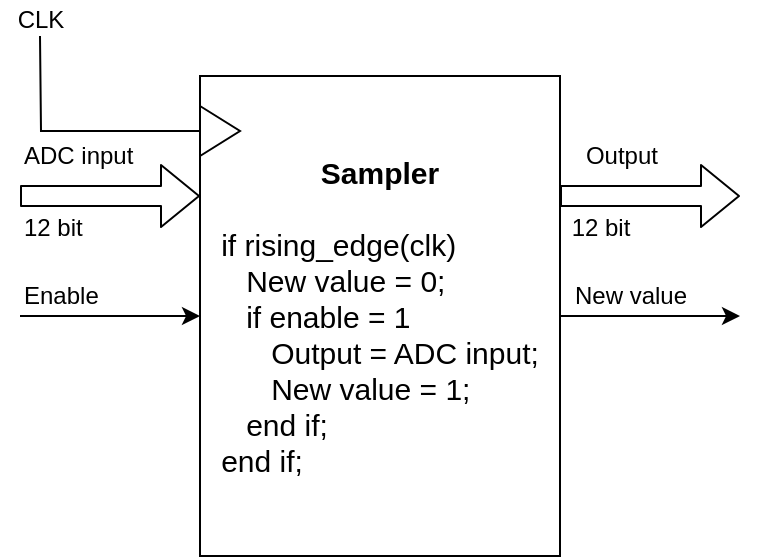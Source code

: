 <mxfile version="12.3.9" type="device" pages="1"><diagram id="-dzmXtSO23pV-Ogwf-Iz" name="Page-1"><mxGraphModel dx="1185" dy="594" grid="1" gridSize="10" guides="1" tooltips="1" connect="1" arrows="1" fold="1" page="1" pageScale="1" pageWidth="1169" pageHeight="827" math="0" shadow="0"><root><mxCell id="0"/><mxCell id="1" parent="0"/><mxCell id="elxCA6JIcfsADCXrhERZ-16" style="edgeStyle=orthogonalEdgeStyle;rounded=0;orthogonalLoop=1;jettySize=auto;html=1;exitX=1;exitY=0.5;exitDx=0;exitDy=0;endArrow=classic;endFill=1;" edge="1" parent="1" source="elxCA6JIcfsADCXrhERZ-1"><mxGeometry relative="1" as="geometry"><mxPoint x="600" y="240" as="targetPoint"/></mxGeometry></mxCell><mxCell id="elxCA6JIcfsADCXrhERZ-1" value="&lt;font style=&quot;font-size: 15px&quot;&gt;&lt;b&gt;Sampler&lt;/b&gt;&lt;br&gt;&lt;/font&gt;&lt;div style=&quot;text-align: left ; font-size: 15px&quot;&gt;&lt;span&gt;&lt;font style=&quot;font-size: 15px&quot;&gt;&lt;br&gt;&lt;/font&gt;&lt;/span&gt;&lt;/div&gt;&lt;div style=&quot;text-align: left ; font-size: 15px&quot;&gt;&lt;span&gt;&lt;font style=&quot;font-size: 15px&quot;&gt;if rising_edge(clk)&lt;/font&gt;&lt;/span&gt;&lt;/div&gt;&lt;div style=&quot;text-align: left ; font-size: 15px&quot;&gt;&lt;span&gt;&lt;font style=&quot;font-size: 15px&quot;&gt;&amp;nbsp; &amp;nbsp;New value = 0;&lt;/font&gt;&lt;/span&gt;&lt;/div&gt;&lt;div style=&quot;text-align: left ; font-size: 15px&quot;&gt;&lt;span&gt;&lt;font style=&quot;font-size: 15px&quot;&gt;&amp;nbsp; &amp;nbsp;if enable = 1&lt;/font&gt;&lt;/span&gt;&lt;/div&gt;&lt;div style=&quot;text-align: left ; font-size: 15px&quot;&gt;&lt;span&gt;&lt;font style=&quot;font-size: 15px&quot;&gt;&amp;nbsp; &amp;nbsp; &amp;nbsp; Output = ADC input;&lt;/font&gt;&lt;/span&gt;&lt;/div&gt;&lt;div style=&quot;text-align: left ; font-size: 15px&quot;&gt;&lt;span&gt;&lt;font style=&quot;font-size: 15px&quot;&gt;&amp;nbsp; &amp;nbsp; &amp;nbsp; New value = 1;&lt;/font&gt;&lt;/span&gt;&lt;/div&gt;&lt;div style=&quot;text-align: left ; font-size: 15px&quot;&gt;&lt;font style=&quot;font-size: 15px&quot;&gt;&amp;nbsp; &amp;nbsp;end if;&lt;/font&gt;&lt;/div&gt;&lt;div style=&quot;text-align: left ; font-size: 15px&quot;&gt;&lt;font style=&quot;font-size: 15px&quot;&gt;end if;&lt;/font&gt;&lt;/div&gt;" style="rounded=0;whiteSpace=wrap;html=1;" vertex="1" parent="1"><mxGeometry x="330" y="120" width="180" height="240" as="geometry"/></mxCell><mxCell id="elxCA6JIcfsADCXrhERZ-2" value="" style="shape=flexArrow;endArrow=classic;html=1;entryX=0;entryY=0.25;entryDx=0;entryDy=0;" edge="1" parent="1" target="elxCA6JIcfsADCXrhERZ-1"><mxGeometry width="50" height="50" relative="1" as="geometry"><mxPoint x="240" y="180" as="sourcePoint"/><mxPoint x="160" y="210" as="targetPoint"/></mxGeometry></mxCell><mxCell id="elxCA6JIcfsADCXrhERZ-3" value="12 bit" style="text;html=1;align=left;verticalAlign=middle;resizable=0;points=[];;autosize=1;" vertex="1" parent="1"><mxGeometry x="240" y="186" width="40" height="20" as="geometry"/></mxCell><mxCell id="elxCA6JIcfsADCXrhERZ-5" style="edgeStyle=orthogonalEdgeStyle;rounded=0;orthogonalLoop=1;jettySize=auto;html=1;exitX=0;exitY=0.5;exitDx=0;exitDy=0;endArrow=none;endFill=0;" edge="1" parent="1" source="elxCA6JIcfsADCXrhERZ-4"><mxGeometry relative="1" as="geometry"><mxPoint x="250" y="100" as="targetPoint"/></mxGeometry></mxCell><mxCell id="elxCA6JIcfsADCXrhERZ-4" value="" style="triangle;whiteSpace=wrap;html=1;" vertex="1" parent="1"><mxGeometry x="330" y="135" width="20" height="25" as="geometry"/></mxCell><mxCell id="elxCA6JIcfsADCXrhERZ-6" value="CLK" style="text;html=1;align=center;verticalAlign=middle;resizable=0;points=[];;autosize=1;" vertex="1" parent="1"><mxGeometry x="230" y="82" width="40" height="20" as="geometry"/></mxCell><mxCell id="elxCA6JIcfsADCXrhERZ-8" value="ADC input" style="text;html=1;align=left;verticalAlign=middle;resizable=0;points=[];;autosize=1;" vertex="1" parent="1"><mxGeometry x="240" y="150" width="70" height="20" as="geometry"/></mxCell><mxCell id="elxCA6JIcfsADCXrhERZ-9" value="Output" style="text;html=1;align=right;verticalAlign=middle;resizable=0;points=[];;autosize=1;" vertex="1" parent="1"><mxGeometry x="510" y="150" width="50" height="20" as="geometry"/></mxCell><mxCell id="elxCA6JIcfsADCXrhERZ-10" value="" style="shape=flexArrow;endArrow=classic;html=1;exitX=1;exitY=0.25;exitDx=0;exitDy=0;" edge="1" parent="1" source="elxCA6JIcfsADCXrhERZ-1"><mxGeometry width="50" height="50" relative="1" as="geometry"><mxPoint x="590" y="230" as="sourcePoint"/><mxPoint x="600" y="180" as="targetPoint"/></mxGeometry></mxCell><mxCell id="elxCA6JIcfsADCXrhERZ-11" value="12 bit" style="text;html=1;align=center;verticalAlign=middle;resizable=0;points=[];;autosize=1;" vertex="1" parent="1"><mxGeometry x="510" y="186" width="40" height="20" as="geometry"/></mxCell><mxCell id="elxCA6JIcfsADCXrhERZ-12" value="Enable" style="text;html=1;align=left;verticalAlign=middle;resizable=0;points=[];;autosize=1;" vertex="1" parent="1"><mxGeometry x="240" y="220" width="50" height="20" as="geometry"/></mxCell><mxCell id="elxCA6JIcfsADCXrhERZ-13" value="" style="endArrow=classic;html=1;entryX=0;entryY=0.5;entryDx=0;entryDy=0;" edge="1" parent="1" target="elxCA6JIcfsADCXrhERZ-1"><mxGeometry width="50" height="50" relative="1" as="geometry"><mxPoint x="240" y="240" as="sourcePoint"/><mxPoint x="330" y="250" as="targetPoint"/></mxGeometry></mxCell><mxCell id="elxCA6JIcfsADCXrhERZ-17" value="New value" style="text;html=1;align=center;verticalAlign=middle;resizable=0;points=[];;autosize=1;" vertex="1" parent="1"><mxGeometry x="510" y="220" width="70" height="20" as="geometry"/></mxCell></root></mxGraphModel></diagram></mxfile>